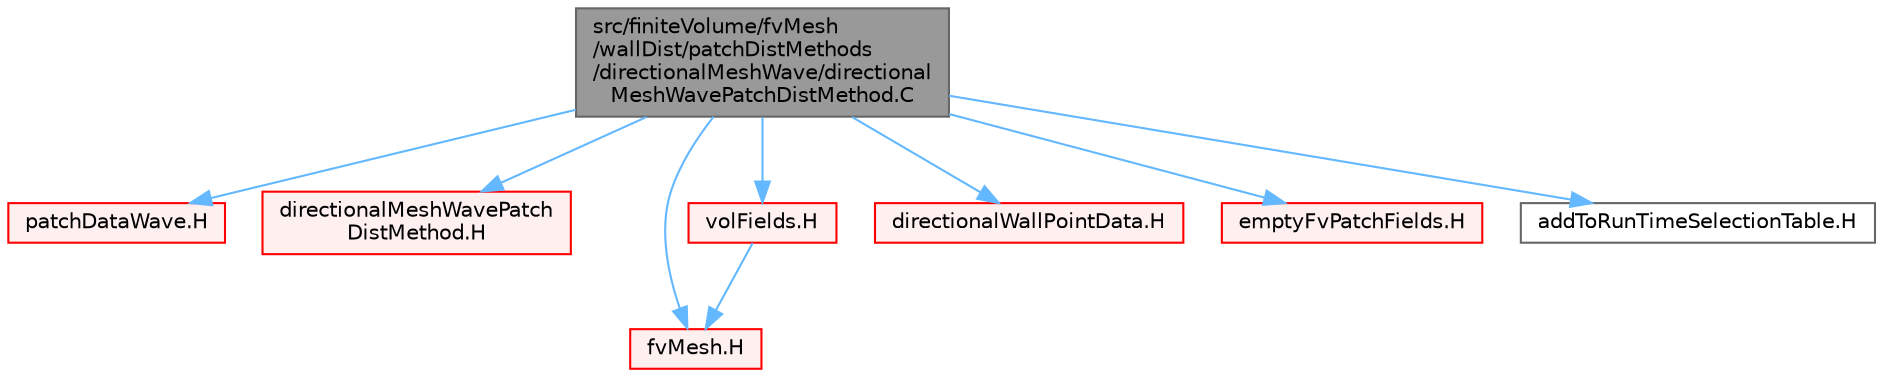 digraph "src/finiteVolume/fvMesh/wallDist/patchDistMethods/directionalMeshWave/directionalMeshWavePatchDistMethod.C"
{
 // LATEX_PDF_SIZE
  bgcolor="transparent";
  edge [fontname=Helvetica,fontsize=10,labelfontname=Helvetica,labelfontsize=10];
  node [fontname=Helvetica,fontsize=10,shape=box,height=0.2,width=0.4];
  Node1 [id="Node000001",label="src/finiteVolume/fvMesh\l/wallDist/patchDistMethods\l/directionalMeshWave/directional\lMeshWavePatchDistMethod.C",height=0.2,width=0.4,color="gray40", fillcolor="grey60", style="filled", fontcolor="black",tooltip=" "];
  Node1 -> Node2 [id="edge1_Node000001_Node000002",color="steelblue1",style="solid",tooltip=" "];
  Node2 [id="Node000002",label="patchDataWave.H",height=0.2,width=0.4,color="red", fillcolor="#FFF0F0", style="filled",URL="$patchDataWave_8H.html",tooltip=" "];
  Node1 -> Node236 [id="edge2_Node000001_Node000236",color="steelblue1",style="solid",tooltip=" "];
  Node236 [id="Node000236",label="directionalMeshWavePatch\lDistMethod.H",height=0.2,width=0.4,color="red", fillcolor="#FFF0F0", style="filled",URL="$directionalMeshWavePatchDistMethod_8H.html",tooltip=" "];
  Node1 -> Node297 [id="edge3_Node000001_Node000297",color="steelblue1",style="solid",tooltip=" "];
  Node297 [id="Node000297",label="fvMesh.H",height=0.2,width=0.4,color="red", fillcolor="#FFF0F0", style="filled",URL="$fvMesh_8H.html",tooltip=" "];
  Node1 -> Node362 [id="edge4_Node000001_Node000362",color="steelblue1",style="solid",tooltip=" "];
  Node362 [id="Node000362",label="volFields.H",height=0.2,width=0.4,color="red", fillcolor="#FFF0F0", style="filled",URL="$volFields_8H.html",tooltip=" "];
  Node362 -> Node297 [id="edge5_Node000362_Node000297",color="steelblue1",style="solid",tooltip=" "];
  Node1 -> Node394 [id="edge6_Node000001_Node000394",color="steelblue1",style="solid",tooltip=" "];
  Node394 [id="Node000394",label="directionalWallPointData.H",height=0.2,width=0.4,color="red", fillcolor="#FFF0F0", style="filled",URL="$directionalWallPointData_8H.html",tooltip=" "];
  Node1 -> Node402 [id="edge7_Node000001_Node000402",color="steelblue1",style="solid",tooltip=" "];
  Node402 [id="Node000402",label="emptyFvPatchFields.H",height=0.2,width=0.4,color="red", fillcolor="#FFF0F0", style="filled",URL="$emptyFvPatchFields_8H.html",tooltip=" "];
  Node1 -> Node406 [id="edge8_Node000001_Node000406",color="steelblue1",style="solid",tooltip=" "];
  Node406 [id="Node000406",label="addToRunTimeSelectionTable.H",height=0.2,width=0.4,color="grey40", fillcolor="white", style="filled",URL="$addToRunTimeSelectionTable_8H.html",tooltip="Macros for easy insertion into run-time selection tables."];
}
